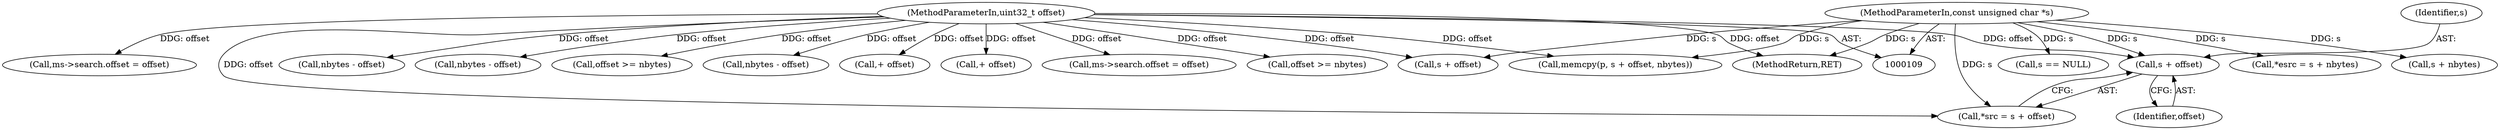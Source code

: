 digraph "0_file_4a284c89d6ef11aca34da65da7d673050a5ea320_3@pointer" {
"1000291" [label="(Call,s + offset)"];
"1000114" [label="(MethodParameterIn,const unsigned char *s)"];
"1000115" [label="(MethodParameterIn,uint32_t offset)"];
"1000128" [label="(Call,+ offset)"];
"1000220" [label="(Call,+ offset)"];
"1000269" [label="(Call,ms->search.offset = offset)"];
"1000426" [label="(Call,memcpy(p, s + offset, nbytes))"];
"1000293" [label="(Identifier,offset)"];
"1000327" [label="(Call,offset >= nbytes)"];
"1000139" [label="(Call,ms->search.offset = offset)"];
"1000159" [label="(Call,s == NULL)"];
"1000295" [label="(Call,*esrc = s + nbytes)"];
"1000289" [label="(Call,*src = s + offset)"];
"1000428" [label="(Call,s + offset)"];
"1000292" [label="(Identifier,s)"];
"1000115" [label="(MethodParameterIn,uint32_t offset)"];
"1000291" [label="(Call,s + offset)"];
"1000456" [label="(MethodReturn,RET)"];
"1000114" [label="(MethodParameterIn,const unsigned char *s)"];
"1000407" [label="(Call,nbytes - offset)"];
"1000136" [label="(Call,nbytes - offset)"];
"1000297" [label="(Call,s + nbytes)"];
"1000391" [label="(Call,offset >= nbytes)"];
"1000415" [label="(Call,nbytes - offset)"];
"1000291" -> "1000289"  [label="AST: "];
"1000291" -> "1000293"  [label="CFG: "];
"1000292" -> "1000291"  [label="AST: "];
"1000293" -> "1000291"  [label="AST: "];
"1000289" -> "1000291"  [label="CFG: "];
"1000114" -> "1000291"  [label="DDG: s"];
"1000115" -> "1000291"  [label="DDG: offset"];
"1000114" -> "1000109"  [label="AST: "];
"1000114" -> "1000456"  [label="DDG: s"];
"1000114" -> "1000159"  [label="DDG: s"];
"1000114" -> "1000289"  [label="DDG: s"];
"1000114" -> "1000295"  [label="DDG: s"];
"1000114" -> "1000297"  [label="DDG: s"];
"1000114" -> "1000426"  [label="DDG: s"];
"1000114" -> "1000428"  [label="DDG: s"];
"1000115" -> "1000109"  [label="AST: "];
"1000115" -> "1000456"  [label="DDG: offset"];
"1000115" -> "1000128"  [label="DDG: offset"];
"1000115" -> "1000136"  [label="DDG: offset"];
"1000115" -> "1000139"  [label="DDG: offset"];
"1000115" -> "1000220"  [label="DDG: offset"];
"1000115" -> "1000269"  [label="DDG: offset"];
"1000115" -> "1000289"  [label="DDG: offset"];
"1000115" -> "1000327"  [label="DDG: offset"];
"1000115" -> "1000391"  [label="DDG: offset"];
"1000115" -> "1000407"  [label="DDG: offset"];
"1000115" -> "1000415"  [label="DDG: offset"];
"1000115" -> "1000426"  [label="DDG: offset"];
"1000115" -> "1000428"  [label="DDG: offset"];
}
